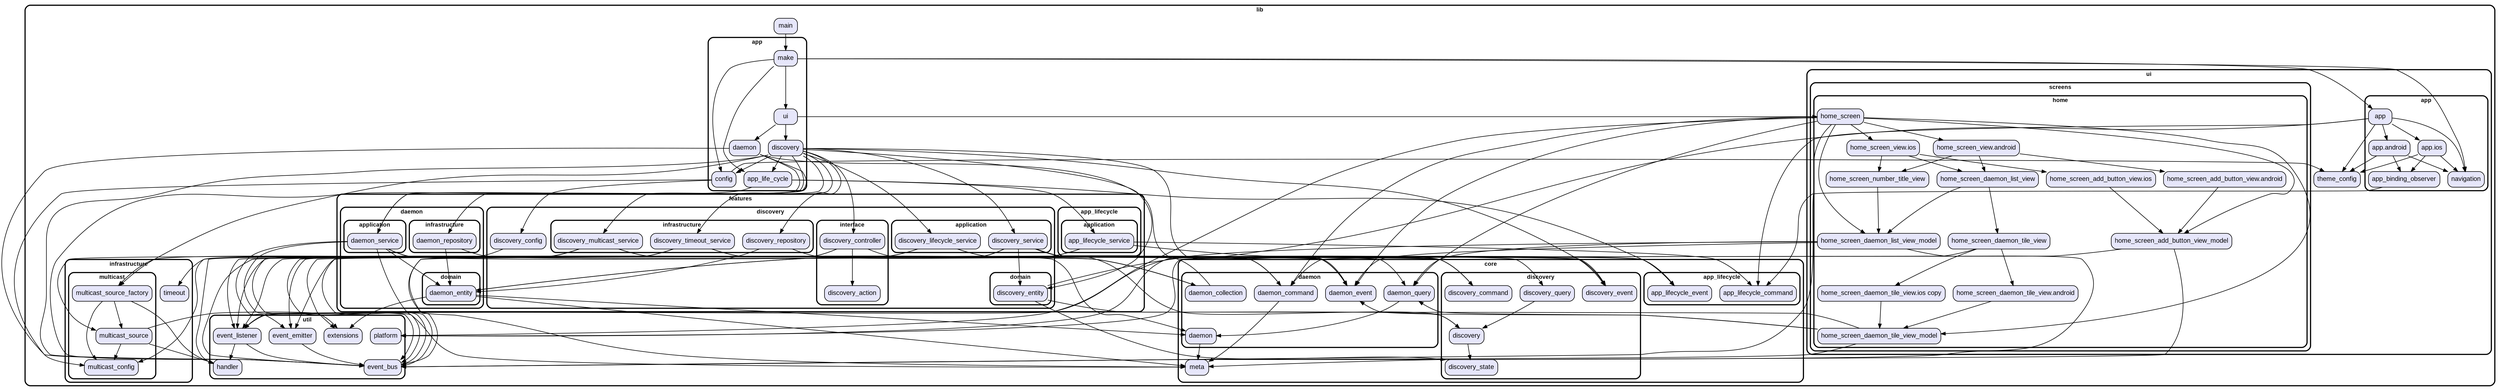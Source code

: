 digraph "" {
  graph [style=rounded fontname="Arial Black" fontsize=13 penwidth=2.6];
  node [shape=rect style="filled,rounded" fontname=Arial fontsize=15 fillcolor=Lavender penwidth=1.3];
  edge [penwidth=1.3];
  "/ui/app/app.android.dart" [label="app.android"];
  "/ui/app/app_binding_observer.dart" [label="app_binding_observer"];
  "/ui/app/app.ios.dart" [label="app.ios"];
  "/ui/app/navigation.dart" [label="navigation"];
  "/ui/app/app.dart" [label="app"];
  "/ui/screens/home/home_screen_daemon_tile_view.ios copy.dart" [label="home_screen_daemon_tile_view.ios copy"];
  "/ui/screens/home/home_screen_number_title_view.dart" [label="home_screen_number_title_view"];
  "/ui/screens/home/home_screen_add_button_view_model.dart" [label="home_screen_add_button_view_model"];
  "/ui/screens/home/home_screen_add_button_view.android.dart" [label="home_screen_add_button_view.android"];
  "/ui/screens/home/home_screen_view.android.dart" [label="home_screen_view.android"];
  "/ui/screens/home/home_screen_view.ios.dart" [label="home_screen_view.ios"];
  "/ui/screens/home/home_screen_daemon_tile_view_model.dart" [label="home_screen_daemon_tile_view_model"];
  "/ui/screens/home/home_screen_daemon_list_view_model.dart" [label="home_screen_daemon_list_view_model"];
  "/ui/screens/home/home_screen_daemon_tile_view.android.dart" [label="home_screen_daemon_tile_view.android"];
  "/ui/screens/home/home_screen_daemon_list_view.dart" [label="home_screen_daemon_list_view"];
  "/ui/screens/home/home_screen.dart" [label="home_screen"];
  "/ui/screens/home/home_screen_add_button_view.ios.dart" [label="home_screen_add_button_view.ios"];
  "/ui/screens/home/home_screen_daemon_tile_view.dart" [label="home_screen_daemon_tile_view"];
  "/ui/theme_config.dart" [label="theme_config"];
  "/core/meta.dart" [label="meta"];
  "/core/discovery/discovery_state.dart" [label="discovery_state"];
  "/core/discovery/discovery_query.dart" [label="discovery_query"];
  "/core/discovery/discovery_event.dart" [label="discovery_event"];
  "/core/discovery/discovery_command.dart" [label="discovery_command"];
  "/core/discovery/discovery.dart" [label="discovery"];
  "/core/daemon/daemon.dart" [label="daemon"];
  "/core/daemon/daemon_query.dart" [label="daemon_query"];
  "/core/daemon/daemon_event.dart" [label="daemon_event"];
  "/core/daemon/daemon_collection.dart" [label="daemon_collection"];
  "/core/daemon/daemon_command.dart" [label="daemon_command"];
  "/core/app_lifecycle/app_lifecycle_command.dart" [label="app_lifecycle_command"];
  "/core/app_lifecycle/app_lifecycle_event.dart" [label="app_lifecycle_event"];
  "/app/daemon.dart" [label="daemon"];
  "/app/ui.dart" [label="ui"];
  "/app/config.dart" [label="config"];
  "/app/app_life_cycle.dart" [label="app_life_cycle"];
  "/app/discovery.dart" [label="discovery"];
  "/app/make.dart" [label="make"];
  "/util/handler.dart" [label="handler"];
  "/util/event_bus.dart" [label="event_bus"];
  "/util/extensions.dart" [label="extensions"];
  "/util/event_emitter.dart" [label="event_emitter"];
  "/util/platform.dart" [label="platform"];
  "/util/event_listener.dart" [label="event_listener"];
  "/features/discovery/interface/discovery_controller.dart" [label="discovery_controller"];
  "/features/discovery/interface/discovery_action.dart" [label="discovery_action"];
  "/features/discovery/discovery_config.dart" [label="discovery_config"];
  "/features/discovery/application/discovery_lifecycle_service.dart" [label="discovery_lifecycle_service"];
  "/features/discovery/application/discovery_service.dart" [label="discovery_service"];
  "/features/discovery/infrastructure/discovery_repository.dart" [label="discovery_repository"];
  "/features/discovery/infrastructure/discovery_multicast_service.dart" [label="discovery_multicast_service"];
  "/features/discovery/infrastructure/discovery_timeout_service.dart" [label="discovery_timeout_service"];
  "/features/discovery/domain/discovery_entity.dart" [label="discovery_entity"];
  "/features/daemon/application/daemon_service.dart" [label="daemon_service"];
  "/features/daemon/infrastructure/daemon_repository.dart" [label="daemon_repository"];
  "/features/daemon/domain/daemon_entity.dart" [label="daemon_entity"];
  "/features/app_lifecycle/application/app_lifecycle_service.dart" [label="app_lifecycle_service"];
  "/main.dart" [label="main"];
  "/infrastructure/multicast/multicast_source_factory.dart" [label="multicast_source_factory"];
  "/infrastructure/multicast/multicast_source.dart" [label="multicast_source"];
  "/infrastructure/multicast/multicast_config.dart" [label="multicast_config"];
  "/infrastructure/timeout.dart" [label="timeout"];
  subgraph "cluster~" {
    label="lib";
    "/main.dart";
    subgraph "cluster~/ui" {
      label="ui";
      "/ui/theme_config.dart";
      subgraph "cluster~/ui/app" {
        label="app";
        "/ui/app/app.android.dart";
        "/ui/app/app_binding_observer.dart";
        "/ui/app/app.ios.dart";
        "/ui/app/navigation.dart";
        "/ui/app/app.dart";
      }
      subgraph "cluster~/ui/screens" {
        label="screens";
        subgraph "cluster~/ui/screens/home" {
          label="home";
          "/ui/screens/home/home_screen_daemon_tile_view.ios copy.dart";
          "/ui/screens/home/home_screen_number_title_view.dart";
          "/ui/screens/home/home_screen_add_button_view_model.dart";
          "/ui/screens/home/home_screen_add_button_view.android.dart";
          "/ui/screens/home/home_screen_view.android.dart";
          "/ui/screens/home/home_screen_view.ios.dart";
          "/ui/screens/home/home_screen_daemon_tile_view_model.dart";
          "/ui/screens/home/home_screen_daemon_list_view_model.dart";
          "/ui/screens/home/home_screen_daemon_tile_view.android.dart";
          "/ui/screens/home/home_screen_daemon_list_view.dart";
          "/ui/screens/home/home_screen.dart";
          "/ui/screens/home/home_screen_add_button_view.ios.dart";
          "/ui/screens/home/home_screen_daemon_tile_view.dart";
        }
      }
    }
    subgraph "cluster~/core" {
      label="core";
      "/core/meta.dart";
      subgraph "cluster~/core/discovery" {
        label="discovery";
        "/core/discovery/discovery_state.dart";
        "/core/discovery/discovery_query.dart";
        "/core/discovery/discovery_event.dart";
        "/core/discovery/discovery_command.dart";
        "/core/discovery/discovery.dart";
      }
      subgraph "cluster~/core/daemon" {
        label="daemon";
        "/core/daemon/daemon.dart";
        "/core/daemon/daemon_query.dart";
        "/core/daemon/daemon_event.dart";
        "/core/daemon/daemon_collection.dart";
        "/core/daemon/daemon_command.dart";
      }
      subgraph "cluster~/core/app_lifecycle" {
        label="app_lifecycle";
        "/core/app_lifecycle/app_lifecycle_command.dart";
        "/core/app_lifecycle/app_lifecycle_event.dart";
      }
    }
    subgraph "cluster~/app" {
      label="app";
      "/app/daemon.dart";
      "/app/ui.dart";
      "/app/config.dart";
      "/app/app_life_cycle.dart";
      "/app/discovery.dart";
      "/app/make.dart";
    }
    subgraph "cluster~/util" {
      label="util";
      "/util/handler.dart";
      "/util/event_bus.dart";
      "/util/extensions.dart";
      "/util/event_emitter.dart";
      "/util/platform.dart";
      "/util/event_listener.dart";
    }
    subgraph "cluster~/features" {
      label="features";
      subgraph "cluster~/features/discovery" {
        label="discovery";
        "/features/discovery/discovery_config.dart";
        subgraph "cluster~/features/discovery/interface" {
          label="interface";
          "/features/discovery/interface/discovery_controller.dart";
          "/features/discovery/interface/discovery_action.dart";
        }
        subgraph "cluster~/features/discovery/application" {
          label="application";
          "/features/discovery/application/discovery_lifecycle_service.dart";
          "/features/discovery/application/discovery_service.dart";
        }
        subgraph "cluster~/features/discovery/infrastructure" {
          label="infrastructure";
          "/features/discovery/infrastructure/discovery_repository.dart";
          "/features/discovery/infrastructure/discovery_multicast_service.dart";
          "/features/discovery/infrastructure/discovery_timeout_service.dart";
        }
        subgraph "cluster~/features/discovery/domain" {
          label="domain";
          "/features/discovery/domain/discovery_entity.dart";
        }
      }
      subgraph "cluster~/features/daemon" {
        label="daemon";
        subgraph "cluster~/features/daemon/application" {
          label="application";
          "/features/daemon/application/daemon_service.dart";
        }
        subgraph "cluster~/features/daemon/infrastructure" {
          label="infrastructure";
          "/features/daemon/infrastructure/daemon_repository.dart";
        }
        subgraph "cluster~/features/daemon/domain" {
          label="domain";
          "/features/daemon/domain/daemon_entity.dart";
        }
      }
      subgraph "cluster~/features/app_lifecycle" {
        label="app_lifecycle";
        subgraph "cluster~/features/app_lifecycle/application" {
          label="application";
          "/features/app_lifecycle/application/app_lifecycle_service.dart";
        }
      }
    }
    subgraph "cluster~/infrastructure" {
      label="infrastructure";
      "/infrastructure/timeout.dart";
      subgraph "cluster~/infrastructure/multicast" {
        label="multicast";
        "/infrastructure/multicast/multicast_source_factory.dart";
        "/infrastructure/multicast/multicast_source.dart";
        "/infrastructure/multicast/multicast_config.dart";
      }
    }
  }
  "/ui/app/app.android.dart" -> "/ui/app/app_binding_observer.dart";
  "/ui/app/app.android.dart" -> "/ui/app/navigation.dart";
  "/ui/app/app.android.dart" -> "/ui/theme_config.dart";
  "/ui/app/app_binding_observer.dart" -> "/core/app_lifecycle/app_lifecycle_command.dart";
  "/ui/app/app.ios.dart" -> "/ui/app/app_binding_observer.dart";
  "/ui/app/app.ios.dart" -> "/ui/app/navigation.dart";
  "/ui/app/app.ios.dart" -> "/ui/theme_config.dart";
  "/ui/app/app.dart" -> "/core/app_lifecycle/app_lifecycle_command.dart";
  "/ui/app/app.dart" -> "/ui/app/app.android.dart";
  "/ui/app/app.dart" -> "/ui/app/app.ios.dart";
  "/ui/app/app.dart" -> "/ui/app/navigation.dart";
  "/ui/app/app.dart" -> "/ui/theme_config.dart";
  "/ui/app/app.dart" -> "/util/platform.dart";
  "/ui/screens/home/home_screen_daemon_tile_view.ios copy.dart" -> "/ui/screens/home/home_screen_daemon_tile_view_model.dart";
  "/ui/screens/home/home_screen_number_title_view.dart" -> "/ui/screens/home/home_screen_daemon_list_view_model.dart";
  "/ui/screens/home/home_screen_add_button_view_model.dart" -> "/core/daemon/daemon_command.dart";
  "/ui/screens/home/home_screen_add_button_view_model.dart" -> "/core/meta.dart";
  "/ui/screens/home/home_screen_add_button_view.android.dart" -> "/ui/screens/home/home_screen_add_button_view_model.dart";
  "/ui/screens/home/home_screen_view.android.dart" -> "/ui/screens/home/home_screen_add_button_view.android.dart";
  "/ui/screens/home/home_screen_view.android.dart" -> "/ui/screens/home/home_screen_daemon_list_view.dart";
  "/ui/screens/home/home_screen_view.android.dart" -> "/ui/screens/home/home_screen_number_title_view.dart";
  "/ui/screens/home/home_screen_view.ios.dart" -> "/ui/screens/home/home_screen_add_button_view.ios.dart";
  "/ui/screens/home/home_screen_view.ios.dart" -> "/ui/screens/home/home_screen_daemon_list_view.dart";
  "/ui/screens/home/home_screen_view.ios.dart" -> "/ui/screens/home/home_screen_number_title_view.dart";
  "/ui/screens/home/home_screen_daemon_tile_view_model.dart" -> "/core/daemon/daemon_event.dart";
  "/ui/screens/home/home_screen_daemon_tile_view_model.dart" -> "/core/daemon/daemon_query.dart";
  "/ui/screens/home/home_screen_daemon_tile_view_model.dart" -> "/util/event_bus.dart";
  "/ui/screens/home/home_screen_daemon_tile_view_model.dart" -> "/util/event_listener.dart";
  "/ui/screens/home/home_screen_daemon_list_view_model.dart" -> "/core/daemon/daemon_event.dart";
  "/ui/screens/home/home_screen_daemon_list_view_model.dart" -> "/core/daemon/daemon_query.dart";
  "/ui/screens/home/home_screen_daemon_list_view_model.dart" -> "/util/event_bus.dart";
  "/ui/screens/home/home_screen_daemon_list_view_model.dart" -> "/util/event_listener.dart";
  "/ui/screens/home/home_screen_daemon_tile_view.android.dart" -> "/ui/screens/home/home_screen_daemon_tile_view_model.dart";
  "/ui/screens/home/home_screen_daemon_list_view.dart" -> "/ui/screens/home/home_screen_daemon_list_view_model.dart";
  "/ui/screens/home/home_screen_daemon_list_view.dart" -> "/ui/screens/home/home_screen_daemon_tile_view.dart";
  "/ui/screens/home/home_screen.dart" -> "/core/daemon/daemon_command.dart";
  "/ui/screens/home/home_screen.dart" -> "/core/daemon/daemon_event.dart";
  "/ui/screens/home/home_screen.dart" -> "/core/daemon/daemon_query.dart";
  "/ui/screens/home/home_screen.dart" -> "/ui/screens/home/home_screen_add_button_view_model.dart";
  "/ui/screens/home/home_screen.dart" -> "/ui/screens/home/home_screen_daemon_list_view_model.dart";
  "/ui/screens/home/home_screen.dart" -> "/ui/screens/home/home_screen_daemon_tile_view_model.dart";
  "/ui/screens/home/home_screen.dart" -> "/ui/screens/home/home_screen_view.android.dart";
  "/ui/screens/home/home_screen.dart" -> "/ui/screens/home/home_screen_view.ios.dart";
  "/ui/screens/home/home_screen.dart" -> "/util/event_bus.dart";
  "/ui/screens/home/home_screen.dart" -> "/util/platform.dart";
  "/ui/screens/home/home_screen_add_button_view.ios.dart" -> "/ui/screens/home/home_screen_add_button_view_model.dart";
  "/ui/screens/home/home_screen_daemon_tile_view.dart" -> "/ui/screens/home/home_screen_daemon_tile_view.android.dart";
  "/ui/screens/home/home_screen_daemon_tile_view.dart" -> "/ui/screens/home/home_screen_daemon_tile_view.ios copy.dart";
  "/ui/screens/home/home_screen_daemon_tile_view.dart" -> "/util/platform.dart";
  "/core/discovery/discovery_query.dart" -> "/core/discovery/discovery.dart";
  "/core/discovery/discovery.dart" -> "/core/discovery/discovery_state.dart";
  "/core/daemon/daemon.dart" -> "/core/meta.dart";
  "/core/daemon/daemon_query.dart" -> "/core/daemon/daemon.dart";
  "/core/daemon/daemon_collection.dart" -> "/features/daemon/domain/daemon_entity.dart";
  "/core/daemon/daemon_command.dart" -> "/core/meta.dart";
  "/app/daemon.dart" -> "/core/daemon/daemon_event.dart";
  "/app/daemon.dart" -> "/features/daemon/application/daemon_service.dart";
  "/app/daemon.dart" -> "/features/daemon/infrastructure/daemon_repository.dart";
  "/app/daemon.dart" -> "/util/event_bus.dart";
  "/app/ui.dart" -> "/app/daemon.dart";
  "/app/ui.dart" -> "/app/discovery.dart";
  "/app/ui.dart" -> "/ui/screens/home/home_screen.dart";
  "/app/config.dart" -> "/features/discovery/discovery_config.dart";
  "/app/config.dart" -> "/infrastructure/multicast/multicast_config.dart";
  "/app/config.dart" -> "/ui/theme_config.dart";
  "/app/app_life_cycle.dart" -> "/core/app_lifecycle/app_lifecycle_event.dart";
  "/app/app_life_cycle.dart" -> "/features/app_lifecycle/application/app_lifecycle_service.dart";
  "/app/app_life_cycle.dart" -> "/util/event_bus.dart";
  "/app/discovery.dart" -> "/app/app_life_cycle.dart";
  "/app/discovery.dart" -> "/app/config.dart";
  "/app/discovery.dart" -> "/core/daemon/daemon_event.dart";
  "/app/discovery.dart" -> "/core/discovery/discovery_event.dart";
  "/app/discovery.dart" -> "/features/daemon/application/daemon_service.dart";
  "/app/discovery.dart" -> "/features/discovery/application/discovery_lifecycle_service.dart";
  "/app/discovery.dart" -> "/features/discovery/application/discovery_service.dart";
  "/app/discovery.dart" -> "/features/discovery/domain/discovery_entity.dart";
  "/app/discovery.dart" -> "/features/discovery/infrastructure/discovery_multicast_service.dart";
  "/app/discovery.dart" -> "/features/discovery/infrastructure/discovery_repository.dart";
  "/app/discovery.dart" -> "/features/discovery/infrastructure/discovery_timeout_service.dart";
  "/app/discovery.dart" -> "/features/discovery/interface/discovery_controller.dart";
  "/app/discovery.dart" -> "/infrastructure/multicast/multicast_source_factory.dart";
  "/app/discovery.dart" -> "/util/event_bus.dart";
  "/app/make.dart" -> "/app/app_life_cycle.dart";
  "/app/make.dart" -> "/app/config.dart";
  "/app/make.dart" -> "/app/ui.dart";
  "/app/make.dart" -> "/ui/app/app.dart";
  "/app/make.dart" -> "/ui/app/navigation.dart";
  "/util/event_emitter.dart" -> "/util/event_bus.dart";
  "/util/event_listener.dart" -> "/util/event_bus.dart";
  "/util/event_listener.dart" -> "/util/handler.dart";
  "/features/discovery/interface/discovery_controller.dart" -> "/core/daemon/daemon_command.dart";
  "/features/discovery/interface/discovery_controller.dart" -> "/core/meta.dart";
  "/features/discovery/interface/discovery_controller.dart" -> "/features/discovery/interface/discovery_action.dart";
  "/features/discovery/interface/discovery_controller.dart" -> "/util/handler.dart";
  "/features/discovery/discovery_config.dart" -> "/infrastructure/multicast/multicast_config.dart";
  "/features/discovery/application/discovery_lifecycle_service.dart" -> "/core/app_lifecycle/app_lifecycle_event.dart";
  "/features/discovery/application/discovery_lifecycle_service.dart" -> "/core/discovery/discovery_command.dart";
  "/features/discovery/application/discovery_lifecycle_service.dart" -> "/util/event_bus.dart";
  "/features/discovery/application/discovery_lifecycle_service.dart" -> "/util/event_listener.dart";
  "/features/discovery/application/discovery_service.dart" -> "/core/discovery/discovery.dart";
  "/features/discovery/application/discovery_service.dart" -> "/core/discovery/discovery_command.dart";
  "/features/discovery/application/discovery_service.dart" -> "/core/discovery/discovery_event.dart";
  "/features/discovery/application/discovery_service.dart" -> "/core/discovery/discovery_query.dart";
  "/features/discovery/application/discovery_service.dart" -> "/features/discovery/domain/discovery_entity.dart";
  "/features/discovery/application/discovery_service.dart" -> "/util/event_bus.dart";
  "/features/discovery/application/discovery_service.dart" -> "/util/event_emitter.dart";
  "/features/discovery/application/discovery_service.dart" -> "/util/extensions.dart";
  "/features/discovery/infrastructure/discovery_repository.dart" -> "/core/daemon/daemon_collection.dart";
  "/features/discovery/infrastructure/discovery_repository.dart" -> "/features/daemon/domain/daemon_entity.dart";
  "/features/discovery/infrastructure/discovery_multicast_service.dart" -> "/core/discovery/discovery_command.dart";
  "/features/discovery/infrastructure/discovery_multicast_service.dart" -> "/core/discovery/discovery_event.dart";
  "/features/discovery/infrastructure/discovery_multicast_service.dart" -> "/infrastructure/multicast/multicast_source.dart";
  "/features/discovery/infrastructure/discovery_multicast_service.dart" -> "/infrastructure/multicast/multicast_source_factory.dart";
  "/features/discovery/infrastructure/discovery_multicast_service.dart" -> "/util/event_bus.dart";
  "/features/discovery/infrastructure/discovery_multicast_service.dart" -> "/util/event_listener.dart";
  "/features/discovery/infrastructure/discovery_timeout_service.dart" -> "/core/daemon/daemon_command.dart";
  "/features/discovery/infrastructure/discovery_timeout_service.dart" -> "/core/daemon/daemon_event.dart";
  "/features/discovery/infrastructure/discovery_timeout_service.dart" -> "/infrastructure/timeout.dart";
  "/features/discovery/infrastructure/discovery_timeout_service.dart" -> "/util/event_bus.dart";
  "/features/discovery/infrastructure/discovery_timeout_service.dart" -> "/util/event_listener.dart";
  "/features/discovery/domain/discovery_entity.dart" -> "/core/discovery/discovery.dart";
  "/features/discovery/domain/discovery_entity.dart" -> "/core/discovery/discovery_event.dart";
  "/features/discovery/domain/discovery_entity.dart" -> "/core/discovery/discovery_state.dart";
  "/features/daemon/application/daemon_service.dart" -> "/core/daemon/daemon.dart";
  "/features/daemon/application/daemon_service.dart" -> "/core/daemon/daemon_collection.dart";
  "/features/daemon/application/daemon_service.dart" -> "/core/daemon/daemon_command.dart";
  "/features/daemon/application/daemon_service.dart" -> "/core/daemon/daemon_event.dart";
  "/features/daemon/application/daemon_service.dart" -> "/core/daemon/daemon_query.dart";
  "/features/daemon/application/daemon_service.dart" -> "/core/meta.dart";
  "/features/daemon/application/daemon_service.dart" -> "/features/daemon/domain/daemon_entity.dart";
  "/features/daemon/application/daemon_service.dart" -> "/util/event_bus.dart";
  "/features/daemon/application/daemon_service.dart" -> "/util/event_emitter.dart";
  "/features/daemon/infrastructure/daemon_repository.dart" -> "/core/daemon/daemon_collection.dart";
  "/features/daemon/infrastructure/daemon_repository.dart" -> "/features/daemon/domain/daemon_entity.dart";
  "/features/daemon/domain/daemon_entity.dart" -> "/core/daemon/daemon.dart";
  "/features/daemon/domain/daemon_entity.dart" -> "/core/daemon/daemon_event.dart";
  "/features/daemon/domain/daemon_entity.dart" -> "/core/meta.dart";
  "/features/daemon/domain/daemon_entity.dart" -> "/util/extensions.dart";
  "/features/app_lifecycle/application/app_lifecycle_service.dart" -> "/core/app_lifecycle/app_lifecycle_command.dart";
  "/features/app_lifecycle/application/app_lifecycle_service.dart" -> "/core/app_lifecycle/app_lifecycle_event.dart";
  "/features/app_lifecycle/application/app_lifecycle_service.dart" -> "/util/event_bus.dart";
  "/features/app_lifecycle/application/app_lifecycle_service.dart" -> "/util/event_emitter.dart";
  "/main.dart" -> "/app/make.dart";
  "/infrastructure/multicast/multicast_source_factory.dart" -> "/infrastructure/multicast/multicast_config.dart";
  "/infrastructure/multicast/multicast_source_factory.dart" -> "/infrastructure/multicast/multicast_source.dart";
  "/infrastructure/multicast/multicast_source_factory.dart" -> "/util/handler.dart";
  "/infrastructure/multicast/multicast_source.dart" -> "/infrastructure/multicast/multicast_config.dart";
  "/infrastructure/multicast/multicast_source.dart" -> "/util/extensions.dart";
  "/infrastructure/multicast/multicast_source.dart" -> "/util/handler.dart";
}
